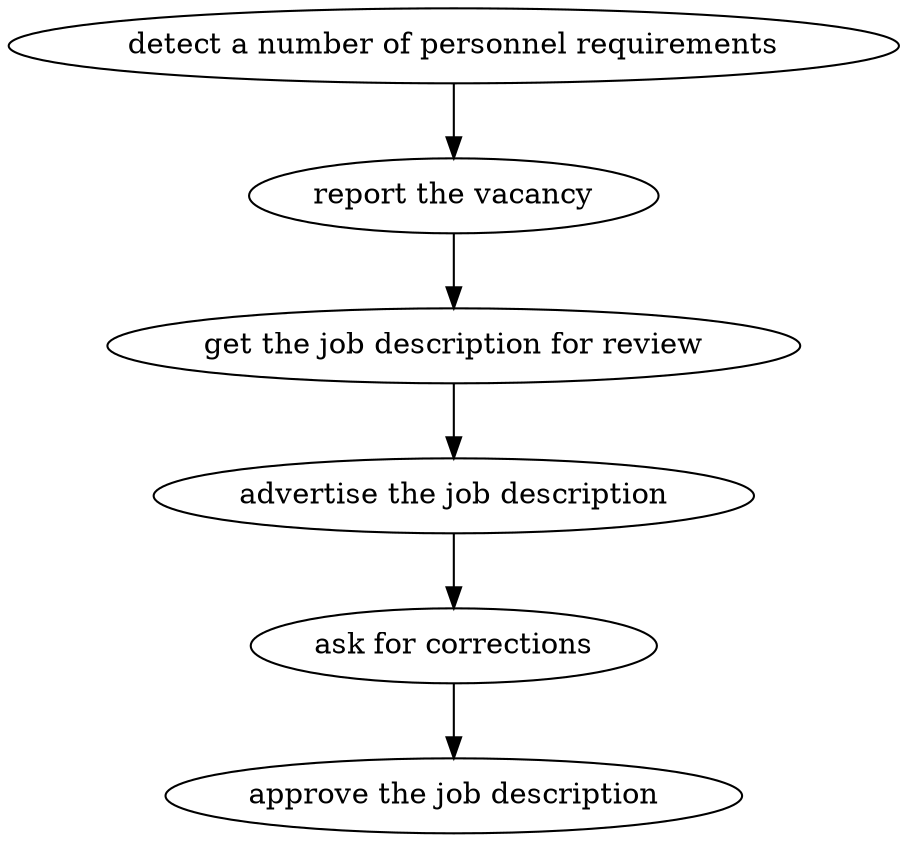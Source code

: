 strict digraph "doc-8.3" {
	graph [name="doc-8.3"];
	"detect a number of personnel requirements"	[attrs="{'type': 'Activity', 'label': 'detect a number of personnel requirements'}"];
	"report the vacancy"	[attrs="{'type': 'Activity', 'label': 'report the vacancy'}"];
	"detect a number of personnel requirements" -> "report the vacancy"	[attrs="{'type': 'flow', 'label': 'flow'}"];
	"get the job description for review"	[attrs="{'type': 'Activity', 'label': 'get the job description for review'}"];
	"report the vacancy" -> "get the job description for review"	[attrs="{'type': 'flow', 'label': 'flow'}"];
	"advertise the job description"	[attrs="{'type': 'Activity', 'label': 'advertise the job description'}"];
	"get the job description for review" -> "advertise the job description"	[attrs="{'type': 'flow', 'label': 'flow'}"];
	"ask for corrections"	[attrs="{'type': 'Activity', 'label': 'ask for corrections'}"];
	"advertise the job description" -> "ask for corrections"	[attrs="{'type': 'flow', 'label': 'flow'}"];
	"approve the job description"	[attrs="{'type': 'Activity', 'label': 'approve the job description'}"];
	"ask for corrections" -> "approve the job description"	[attrs="{'type': 'flow', 'label': 'flow'}"];
}
